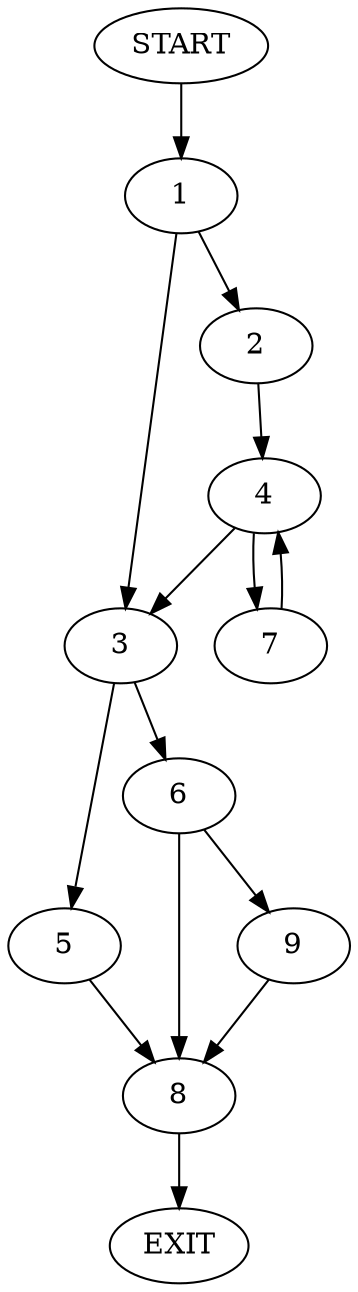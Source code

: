 digraph {
0 [label="START"]
10 [label="EXIT"]
0 -> 1
1 -> 2
1 -> 3
2 -> 4
3 -> 5
3 -> 6
4 -> 7
4 -> 3
7 -> 4
5 -> 8
6 -> 8
6 -> 9
8 -> 10
9 -> 8
}
